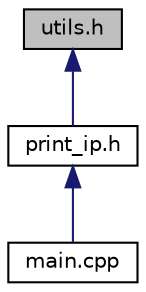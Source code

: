 digraph "utils.h"
{
 // LATEX_PDF_SIZE
  edge [fontname="Helvetica",fontsize="10",labelfontname="Helvetica",labelfontsize="10"];
  node [fontname="Helvetica",fontsize="10",shape=record];
  Node1 [label="utils.h",height=0.2,width=0.4,color="black", fillcolor="grey75", style="filled", fontcolor="black",tooltip="Файл, содержащий вспомогательные функции"];
  Node1 -> Node2 [dir="back",color="midnightblue",fontsize="10",style="solid",fontname="Helvetica"];
  Node2 [label="print_ip.h",height=0.2,width=0.4,color="black", fillcolor="white", style="filled",URL="$print__ip_8h.html",tooltip="Файл, содержащий шаблонную функцию печати адресов, созданную с использованием механизма SFINAE."];
  Node2 -> Node3 [dir="back",color="midnightblue",fontsize="10",style="solid",fontname="Helvetica"];
  Node3 [label="main.cpp",height=0.2,width=0.4,color="black", fillcolor="white", style="filled",URL="$main_8cpp.html",tooltip=" "];
}
